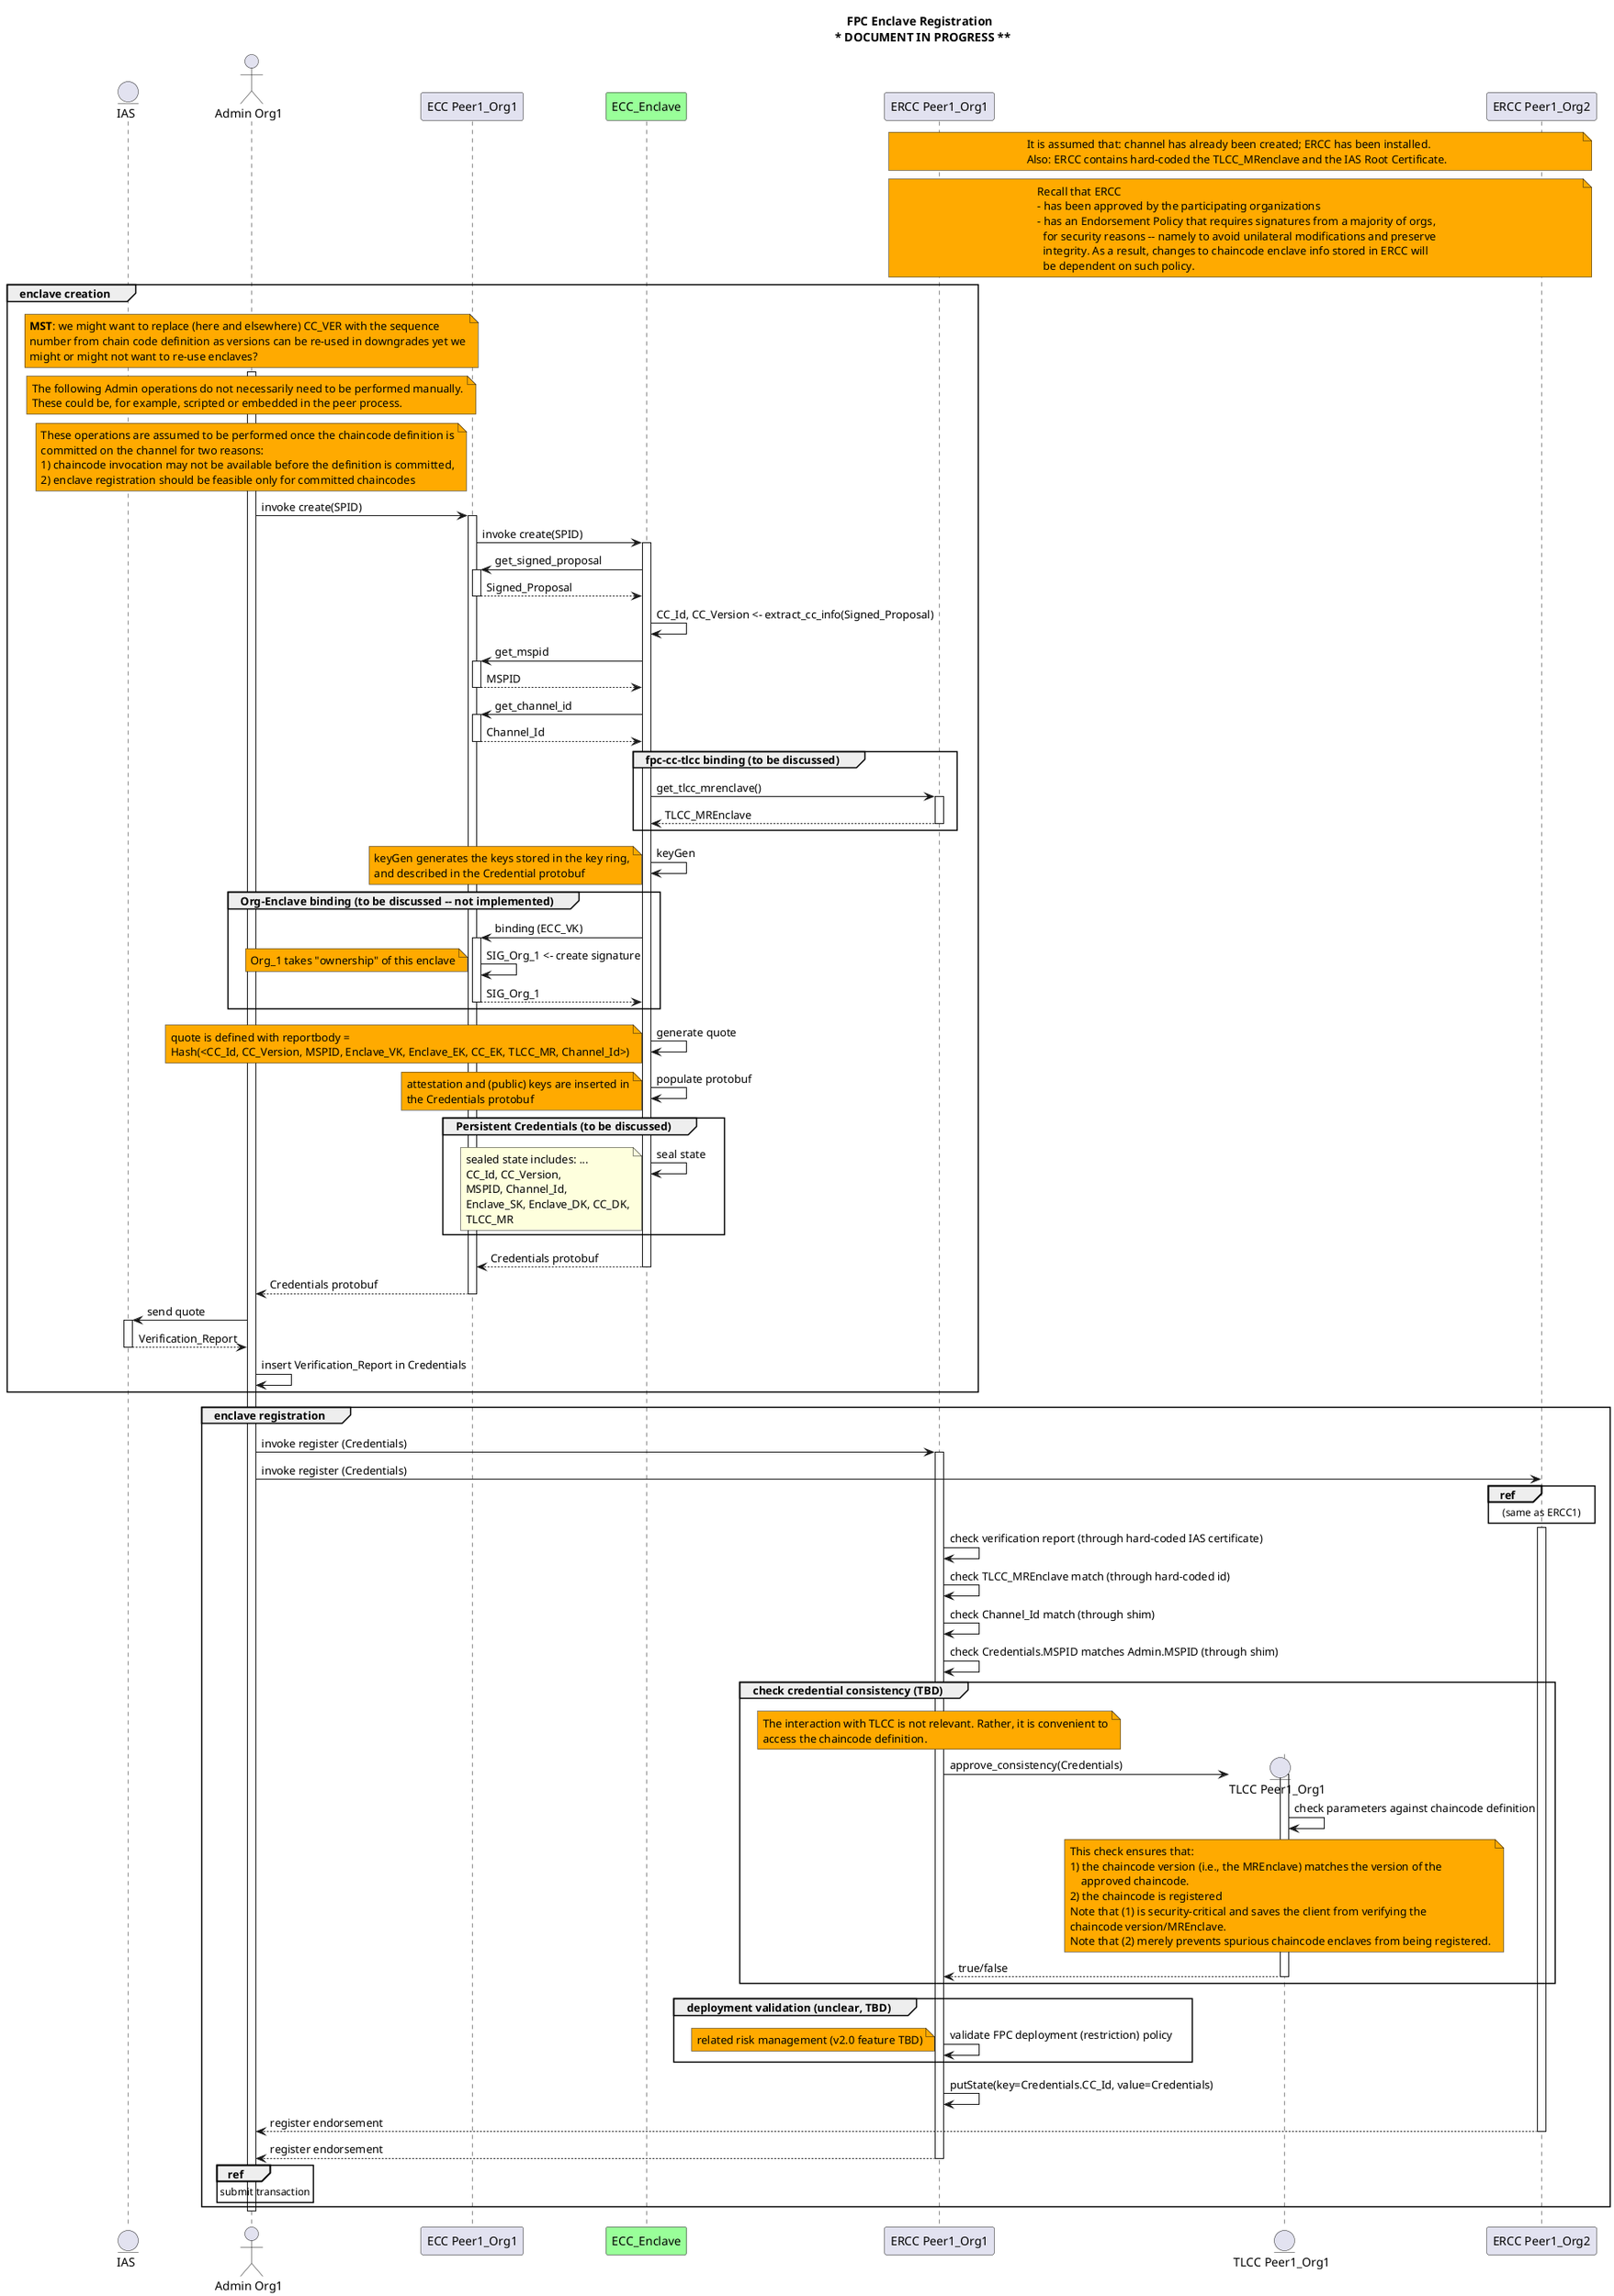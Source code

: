 /'
    Copyright 2020 Intel Corporation
    Copyright IBM Corp. All Rights Reserved.

    SPDX-License-Identifier: Apache-2.0
'/

@startuml

'- force wrapping of longer text
'skinparam wrapWidth 400

!pragma teoz true

'hide footbox
'title Foot Box removed

title FPC Enclave Registration \n ***** DOCUMENT IN PROGRESS ******

actor "Admin Org1" as Admin order 10
participant "ECC Peer1_Org1" as ECC1 order 20
participant "ECC_Enclave" as Enclave1 order 30 #99FF99
participant "ERCC Peer1_Org1" as ERCC1 order 40
participant "ERCC Peer1_Org2" as ERCC2 order 50

entity IAS order 1

note over ERCC1, ERCC2 #FFaa00
  It is assumed that: channel has already been created; ERCC has been installed.
  Also: ERCC contains hard-coded the TLCC_MRenclave and the IAS Root Certificate.
end note
note over ERCC1, ERCC2 #FFaa00
  Recall that ERCC
  - has been approved by the participating organizations
  - has an Endorsement Policy that requires signatures from a majority of orgs,
    for security reasons -- namely to avoid unilateral modifications and preserve
    integrity. As a result, changes to chaincode enclave info stored in ERCC will
    be dependent on such policy.
end note

group enclave creation
  note over Admin #FFaa00
    **MST**: we might want to replace (here and elsewhere) CC_VER with the sequence
    number from chain code definition as versions can be re-used in downgrades yet we
    might or might not want to re-use enclaves?
  end note

  activate Admin

  note over Admin #FFaa00
  The following Admin operations do not necessarily need to be performed manually.
  These could be, for example, scripted or embedded in the peer process.
  end note
  note over Admin #FFaa00
  These operations are assumed to be performed once the chaincode definition is
  committed on the channel for two reasons:
  1) chaincode invocation may not be available before the definition is committed,
  2) enclave registration should be feasible only for committed chaincodes
  end note

  Admin -> ECC1 ++: invoke create(SPID)

  'ECC1 -> TLCC1 ++: getInfo
  'note over TLCC1 #FFaa00
  '  This information could also be retrieved elsewhere if easier. At this point in time
  '  it does not have to be authenticated (and is anyway passed through untrusted ECC),
  '  consistency will be verified later in registration (Remember that TLCC_MR is defined
  '  and agreed by human consensus in the ERCC chaincode definition)
  'end note
  'return TLCC_MR, CH_id

  ECC1 -> Enclave1 ++: invoke create(SPID)

  Enclave1 -> ECC1 ++: get_signed_proposal
  return Signed_Proposal
  Enclave1 -> Enclave1 : CC_Id, CC_Version <- extract_cc_info(Signed_Proposal) 
  Enclave1 -> ECC1 ++: get_mspid
  return MSPID
  Enclave1 -> ECC1 ++: get_channel_id
  return Channel_Id
  group fpc-cc-tlcc binding (to be discussed)
  Enclave1 -> ERCC1 ++: get_tlcc_mrenclave()
  return TLCC_MREnclave
  end group

  Enclave1 -> Enclave1 : keyGen
  note left #FFaa00
    keyGen generates the keys stored in the key ring,
    and described in the Credential protobuf
  end note

  group Org-Enclave binding (to be discussed -- not implemented)
  Enclave1  -> ECC1 ++: binding (ECC_VK)
  ECC1 -> ECC1 : SIG_Org_1 <- create signature
  note left #FFaa00
    Org_1 takes "ownership" of this enclave
  end note
  return SIG_Org_1
  end group

  Enclave1 -> Enclave1 : generate quote
  note left #FFaa00
    quote is defined with reportbody =
    Hash(<CC_Id, CC_Version, MSPID, Enclave_VK, Enclave_EK, CC_EK, TLCC_MR, Channel_Id>)
  end note

  Enclave1 -> Enclave1 : populate protobuf
  note left #FFaa00
    attestation and (public) keys are inserted in
    the Credentials protobuf
  end note

  group Persistent Credentials (to be discussed)
  Enclave1 -> Enclave1 : seal state
  note left
    sealed state includes: ...
    CC_Id, CC_Version,
    MSPID, Channel_Id,
    Enclave_SK, Enclave_DK, CC_DK,
    TLCC_MR
  end note
  end group

  return Credentials protobuf

  return Credentials protobuf

  Admin -> IAS ++: send quote
  return Verification_Report
  Admin -> Admin: insert Verification_Report in Credentials


'  note over Admin1 #FFaa00
'    **MST**: From an attestation generalization perspective i think there should be just a single
'    call ""GetAttestationProof"" or alike rather than a separate place where you get quote
'    and another where you get the registration report which requires some re-organization of calls.
'    A few observations on this:
'    - we do not strictly have to call the enclave via ECC. ECCManager could also directly call
'      enclave.so. this would make this creation and key-management potentially easier?
'    - the quote generation is not driven from within the enclave as currently shown above but from
'      the outside!
'    I think from a high-level there should be following three high-level calls either in
'    ECC or ECCMAnager depending on above:
'    - EnclaveCreate (key-gen & imprint of context, i.e., current create/binding flows
'    - EnclaveProof: gets org endorsement-sig, creates report, then quote
'      and, if epid, gets IAS report. 
'    - EnclavePersist: returns sealed state (important for security that this is called only after
'      EnclaveProof [which we might want to enforce using some state-machine?] )
'  end note
'  return ATTESTATION

end

group enclave registration
  Admin -> ERCC1 ++: invoke register (Credentials)
  Admin -> ERCC2 : invoke register (Credentials)

  ref over ERCC2
    (same as ERCC1)
  end ref
  activate ERCC2

  ERCC1 -> ERCC1 : check verification report (through hard-coded IAS certificate)
  ERCC1 -> ERCC1 : check TLCC_MREnclave match (through hard-coded id)
  ERCC1 -> ERCC1 : check Channel_Id match (through shim)
  ERCC1 -> ERCC1 : check Credentials.MSPID matches Admin.MSPID (through shim)

  group check credential consistency (TBD)
    note over ERCC1 #FFaa00
        The interaction with TLCC is not relevant. Rather, it is convenient to
        access the chaincode definition.
    end note
    create entity "TLCC Peer1_Org1" as TLCC1 order 45
    ERCC1 -> TLCC1  ++: approve_consistency(Credentials)
    TLCC1 -> TLCC1    : check parameters against chaincode definition
    note over TLCC1 #FFaa00
        This check ensures that:
        1) the chaincode version (i.e., the MREnclave) matches the version of the
            approved chaincode.
        2) the chaincode is registered
        Note that (1) is security-critical and saves the client from verifying the
        chaincode version/MREnclave.
        Note that (2) merely prevents spurious chaincode enclaves from being registered.
    end note
    return true/false
  end group

  group deployment validation (unclear, TBD)
    ERCC1 -> ERCC1 : validate FPC deployment (restriction) policy
    note left #FFaa00
      related risk management (v2.0 feature TBD)
    end note
  end group

  ERCC1 -> ERCC1 : putState(key=Credentials.CC_Id, value=Credentials)

  return register endorsement

  return register endorsement

  ref over Admin
    submit transaction
  end ref

  deactivate Admin

end

@enduml
